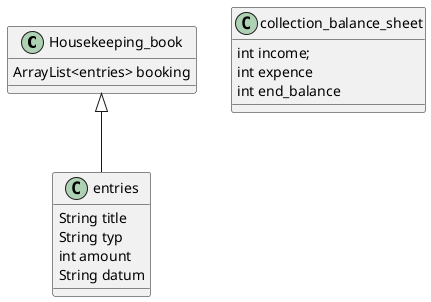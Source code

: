 @startuml
class Housekeeping_book {
  ArrayList<entries> booking
}
class collection_balance_sheet {
  int income;
  int expence
  int end_balance
}
class entries {
  String title
  String typ
  int amount
  String datum
}

Housekeeping_book <|-- entries
@enduml